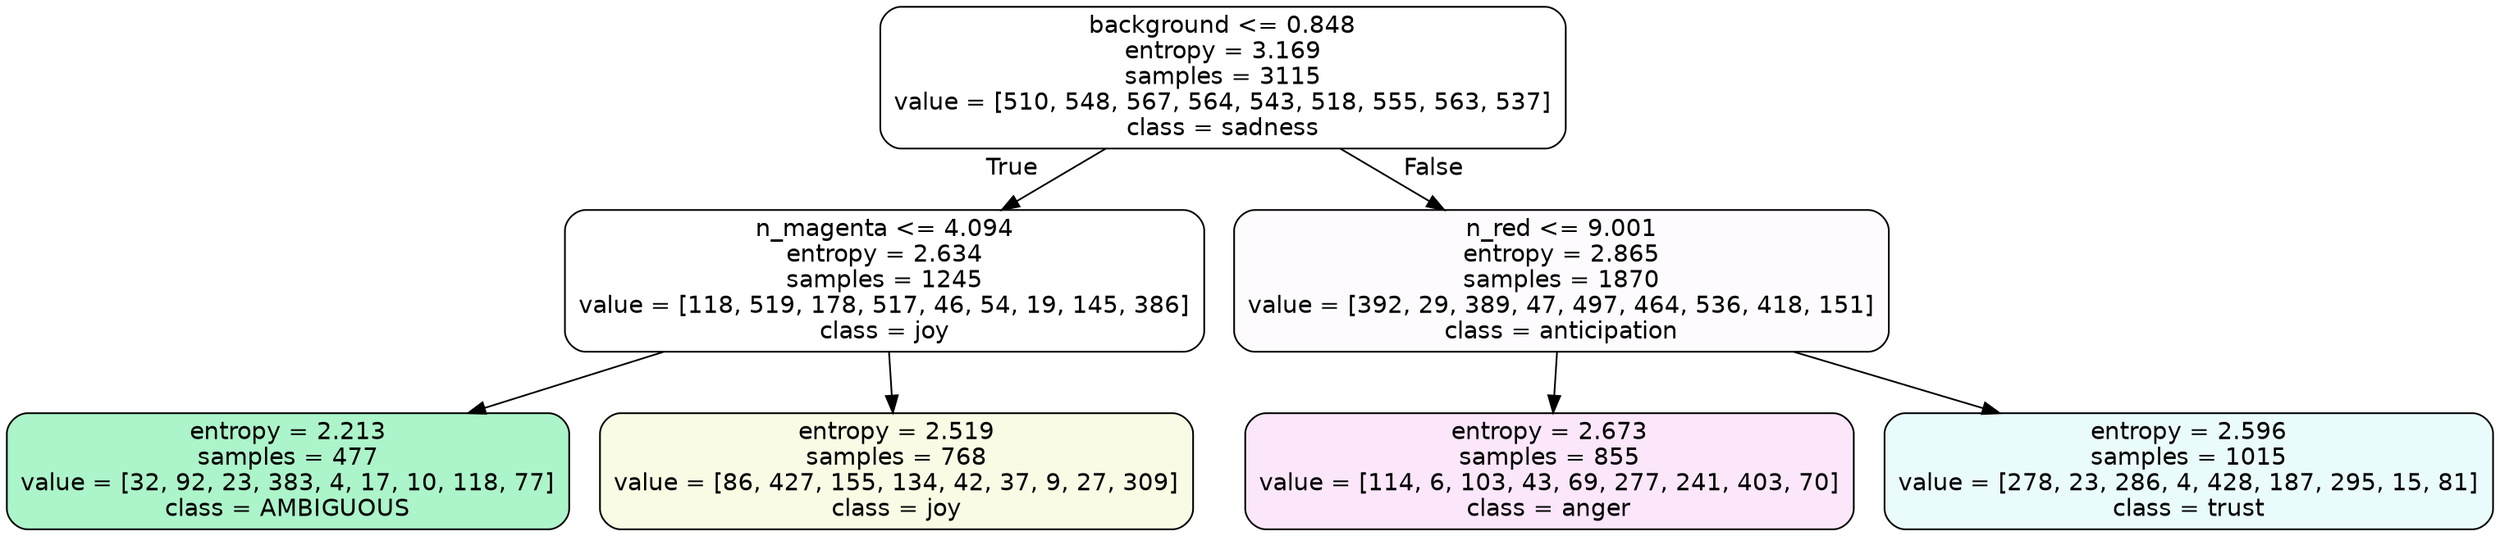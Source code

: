 digraph Tree {
node [shape=box, style="filled, rounded", color="black", fontname=helvetica] ;
edge [fontname=helvetica] ;
0 [label="background <= 0.848\nentropy = 3.169\nsamples = 3115\nvalue = [510, 548, 567, 564, 543, 518, 555, 563, 537]\nclass = sadness", fillcolor="#64e53900"] ;
1 [label="n_magenta <= 4.094\nentropy = 2.634\nsamples = 1245\nvalue = [118, 519, 178, 517, 46, 54, 19, 145, 386]\nclass = joy", fillcolor="#d7e53900"] ;
0 -> 1 [labeldistance=2.5, labelangle=45, headlabel="True"] ;
2 [label="entropy = 2.213\nsamples = 477\nvalue = [32, 92, 23, 383, 4, 17, 10, 118, 77]\nclass = AMBIGUOUS", fillcolor="#39e5816a"] ;
1 -> 2 ;
3 [label="entropy = 2.519\nsamples = 768\nvalue = [86, 427, 155, 134, 42, 37, 9, 27, 309]\nclass = joy", fillcolor="#d7e53921"] ;
1 -> 3 ;
4 [label="n_red <= 9.001\nentropy = 2.865\nsamples = 1870\nvalue = [392, 29, 389, 47, 497, 464, 536, 418, 151]\nclass = anticipation", fillcolor="#8139e504"] ;
0 -> 4 [labeldistance=2.5, labelangle=-45, headlabel="False"] ;
5 [label="entropy = 2.673\nsamples = 855\nvalue = [114, 6, 103, 43, 69, 277, 241, 403, 70]\nclass = anger", fillcolor="#e539d71f"] ;
4 -> 5 ;
6 [label="entropy = 2.596\nsamples = 1015\nvalue = [278, 23, 286, 4, 428, 187, 295, 15, 81]\nclass = trust", fillcolor="#39d7e51a"] ;
4 -> 6 ;
}